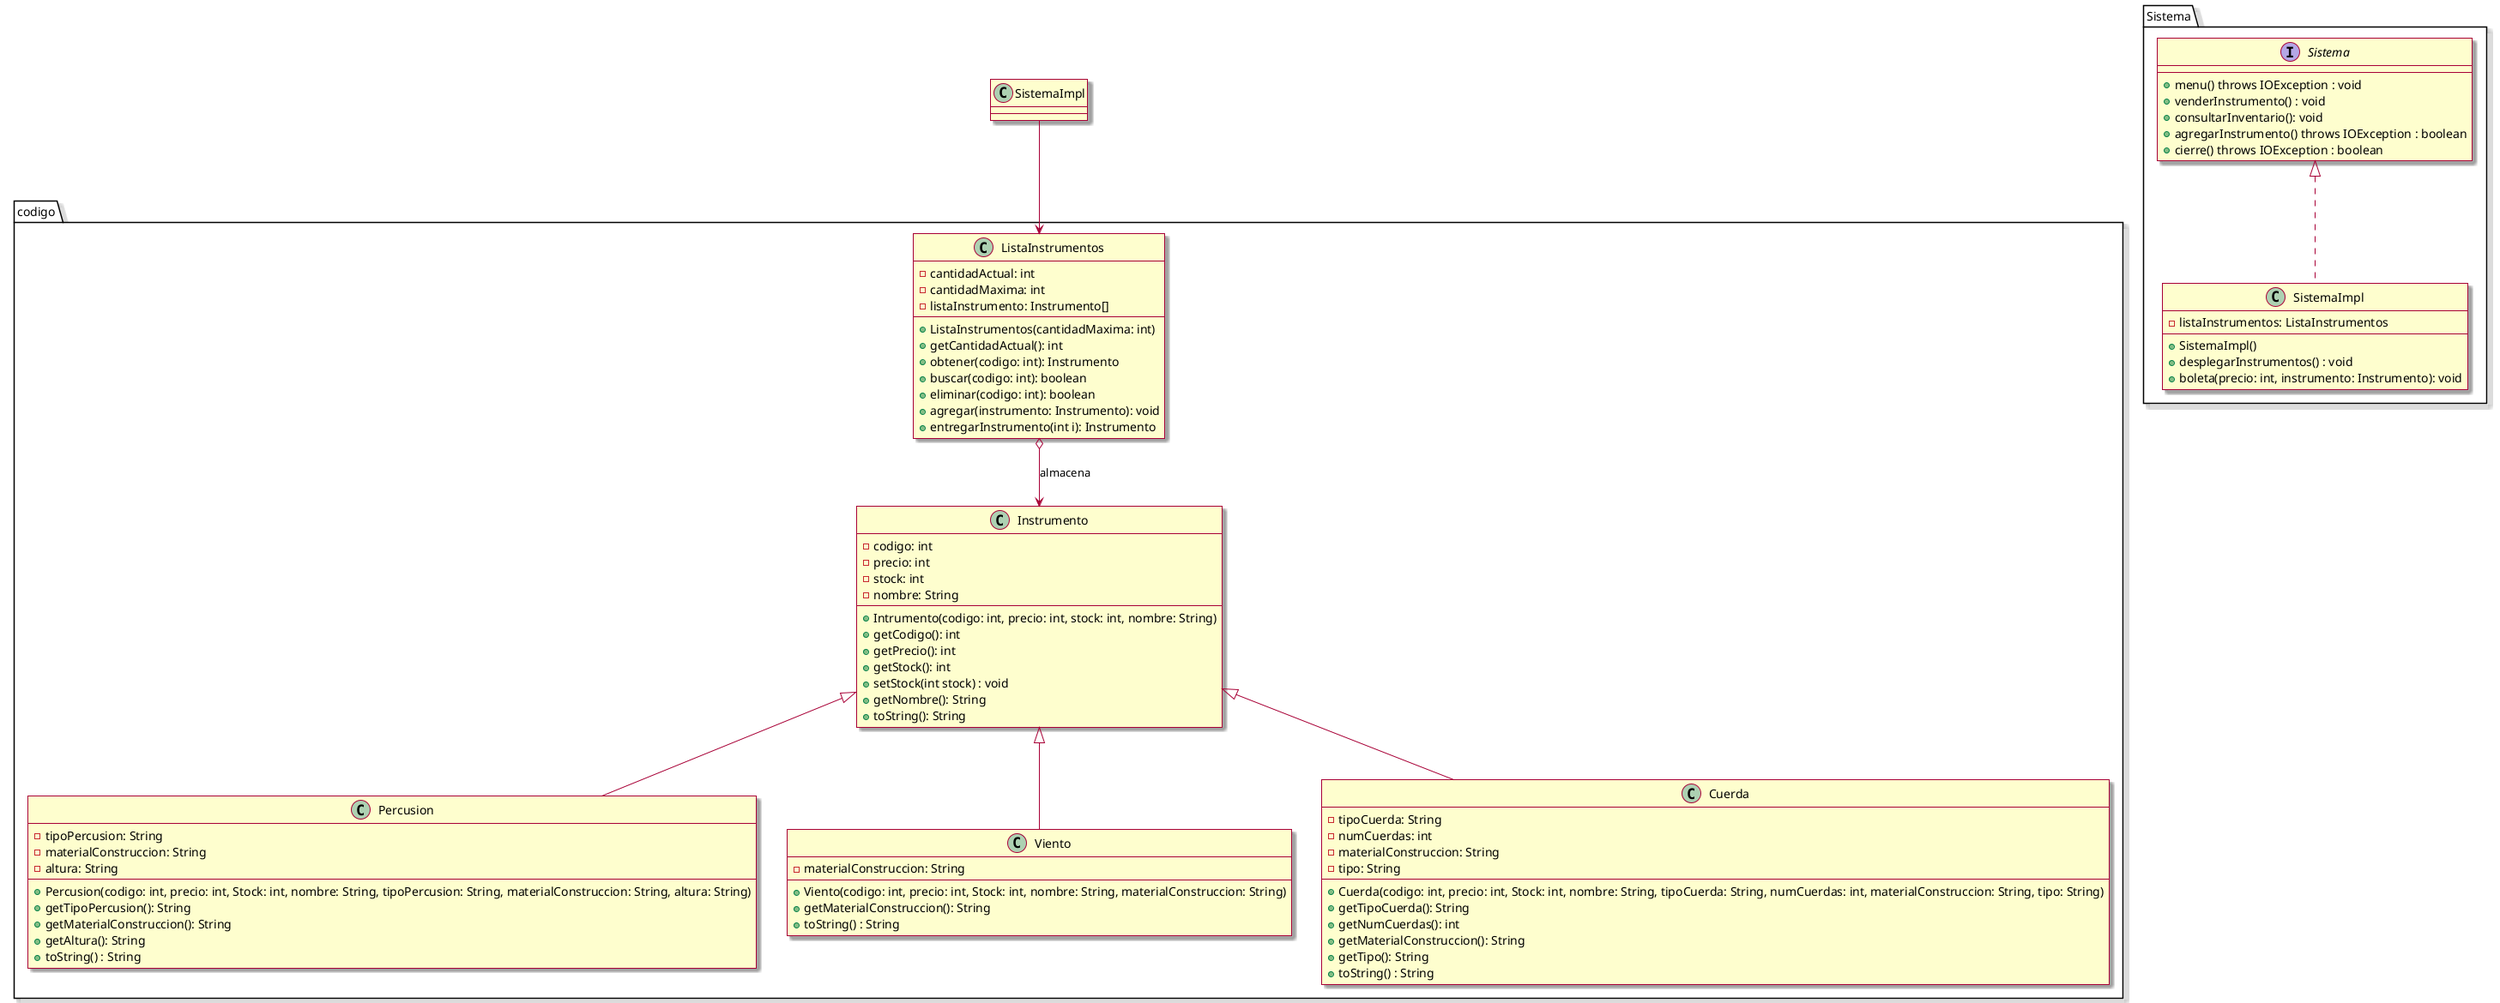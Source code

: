 @startuml
skin rose

package codigo{

class ListaInstrumentos{

-cantidadActual: int
-cantidadMaxima: int
-listaInstrumento: Instrumento[]

+ListaInstrumentos(cantidadMaxima: int)
+getCantidadActual(): int
+obtener(codigo: int): Instrumento
+buscar(codigo: int): boolean
+eliminar(codigo: int): boolean
+agregar(instrumento: Instrumento): void
+entregarInstrumento(int i): Instrumento

}

class Instrumento{

-codigo: int
-precio: int
-stock: int
-nombre: String

+Intrumento(codigo: int, precio: int, stock: int, nombre: String)
+getCodigo(): int
+getPrecio(): int
+getStock(): int
+setStock(int stock) : void
+getNombre(): String
+toString(): String
}

class Percusion extends Instrumento{

-tipoPercusion: String
-materialConstruccion: String
-altura: String

+Percusion(codigo: int, precio: int, Stock: int, nombre: String, tipoPercusion: String, materialConstruccion: String, altura: String)
+getTipoPercusion(): String
+getMaterialConstruccion(): String
+getAltura(): String
+toString() : String
}

class Viento extends Instrumento{

-materialConstruccion: String

+Viento(codigo: int, precio: int, Stock: int, nombre: String, materialConstruccion: String)
+getMaterialConstruccion(): String
+toString() : String
}

class Cuerda extends Instrumento{

-tipoCuerda: String
-numCuerdas: int
-materialConstruccion: String
-tipo: String

+Cuerda(codigo: int, precio: int, Stock: int, nombre: String, tipoCuerda: String, numCuerdas: int, materialConstruccion: String, tipo: String)
+getTipoCuerda(): String
+getNumCuerdas(): int
+getMaterialConstruccion(): String
+getTipo(): String
+toString() : String
}

ListaInstrumentos o--> Instrumento: almacena


}

SistemaImpl --> ListaInstrumentos

package Sistema{

Interface Sistema{

+menu() throws IOException : void
+venderInstrumento() : void
+consultarInventario(): void
+agregarInstrumento() throws IOException : boolean
+cierre() throws IOException : boolean
}

class SistemaImpl implements Sistema{

-listaInstrumentos: ListaInstrumentos

+SistemaImpl()
+desplegarInstrumentos() : void
+boleta(precio: int, instrumento: Instrumento): void

}



@enduml